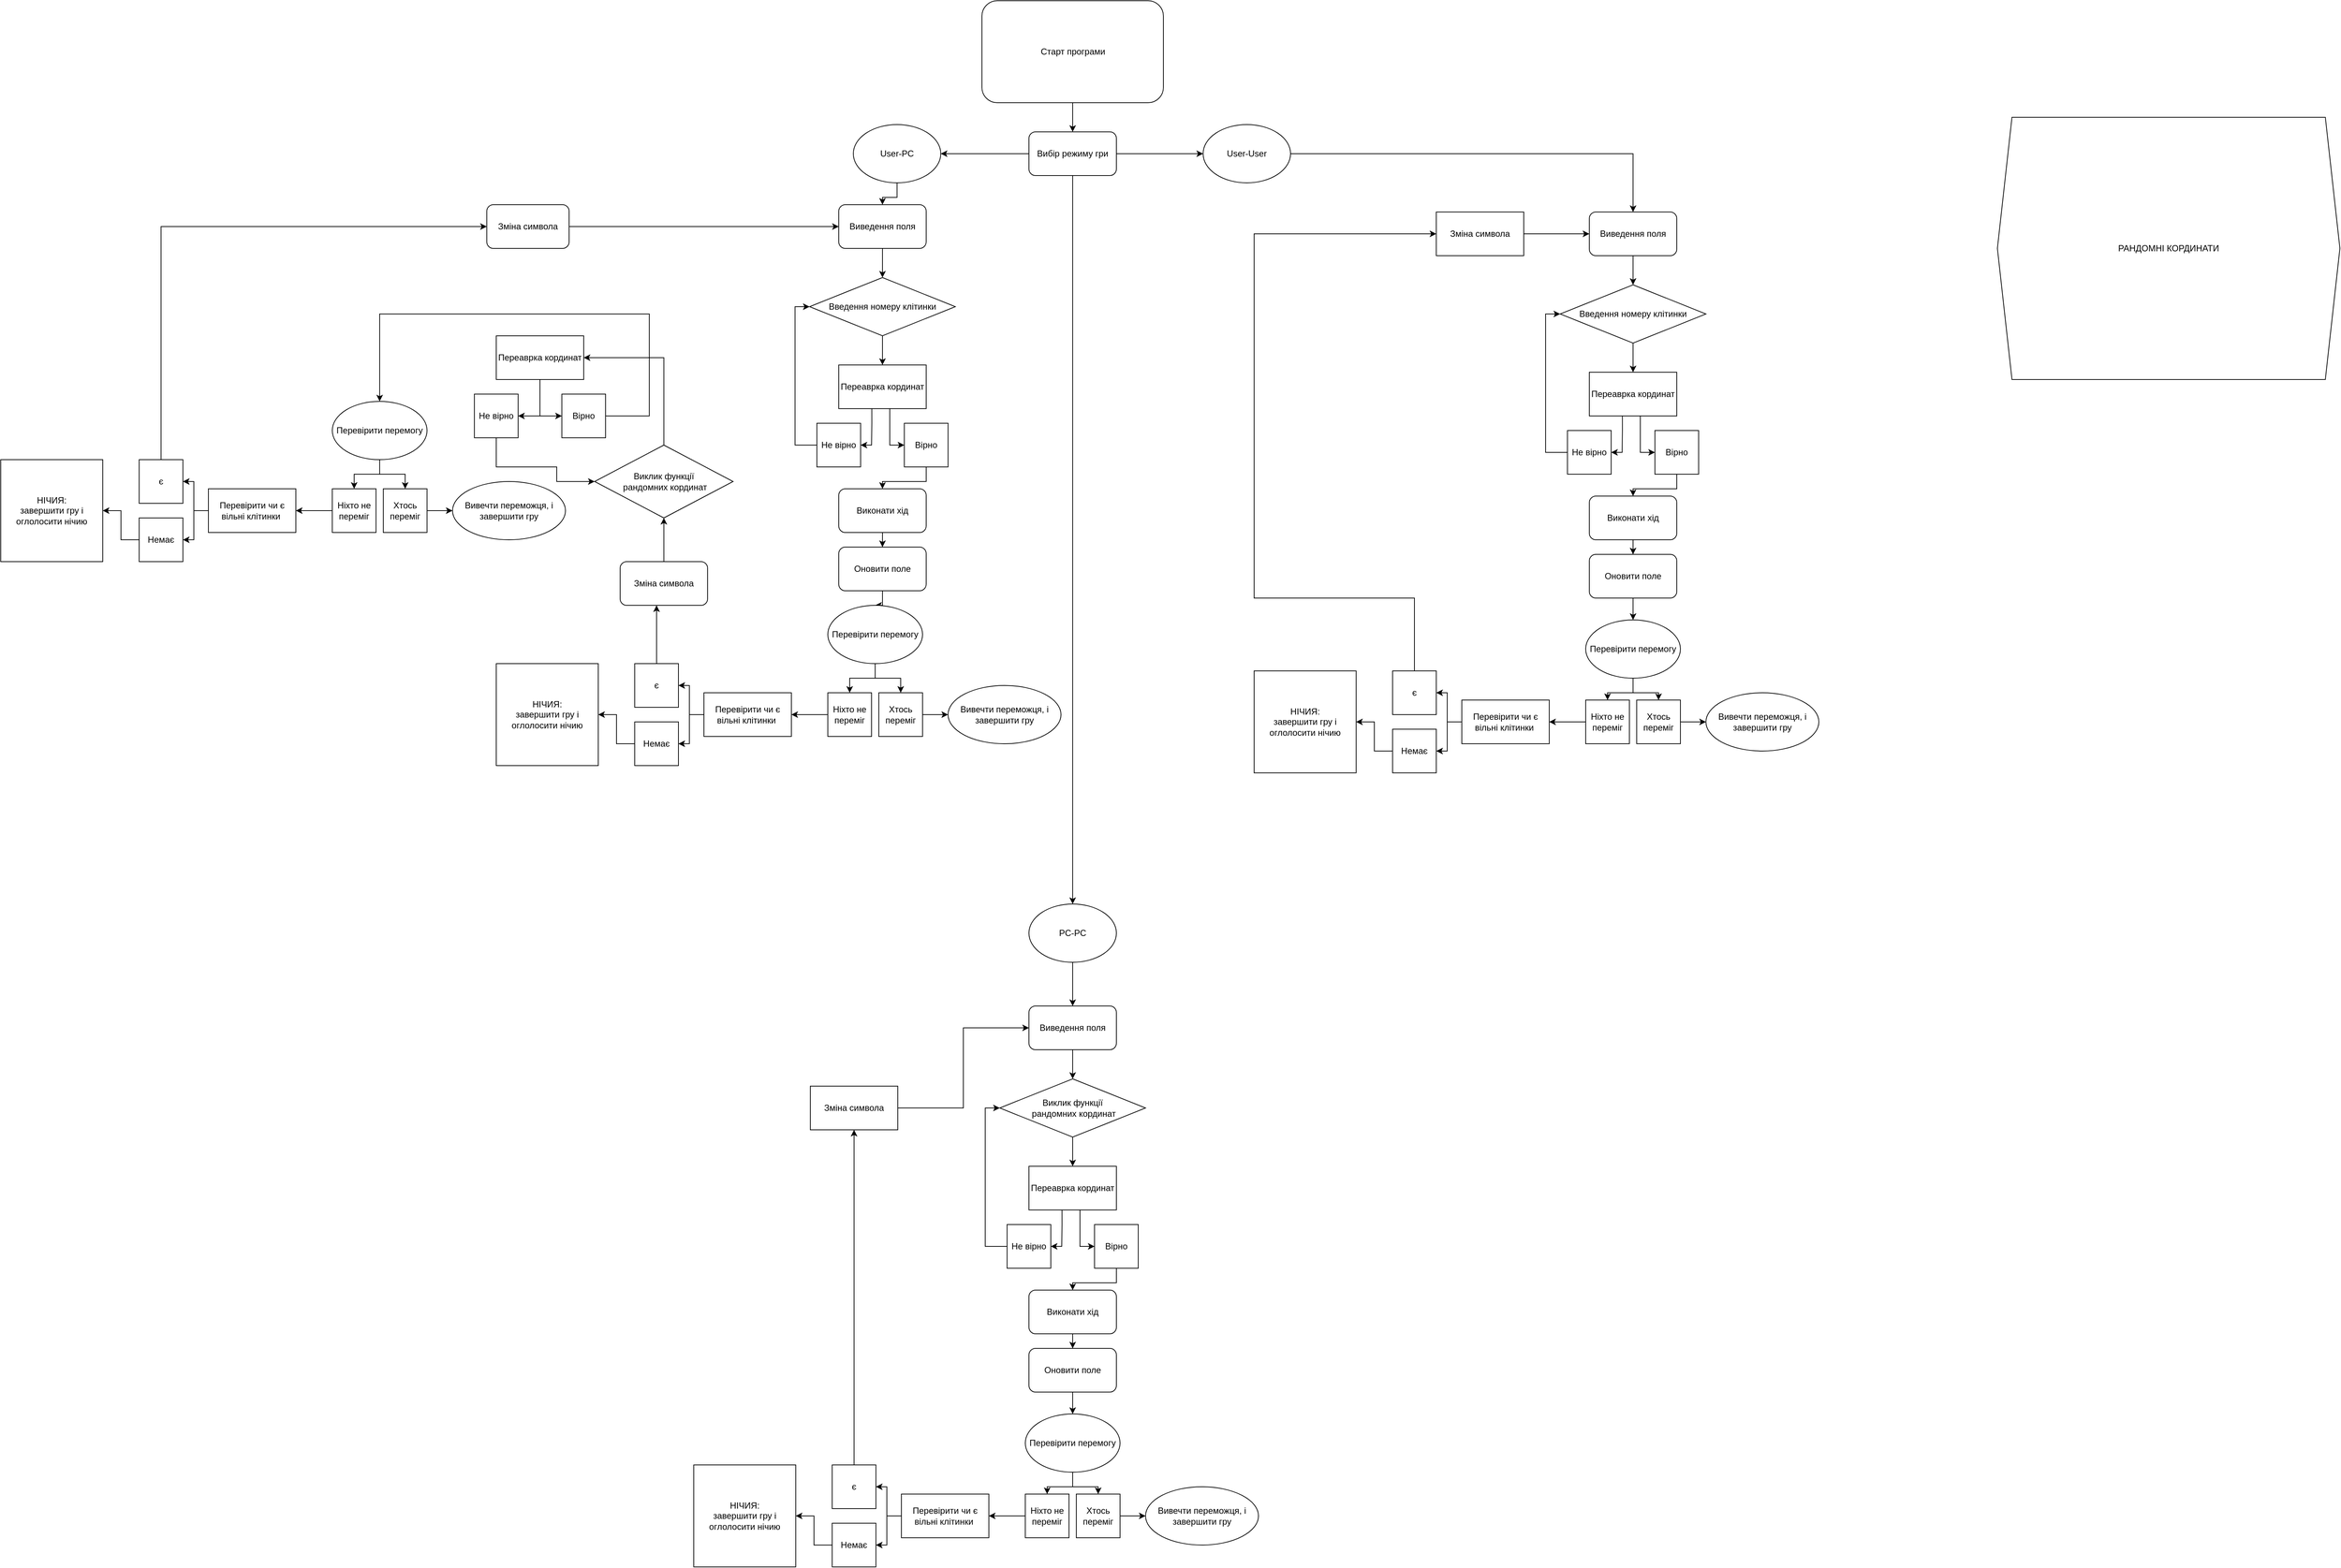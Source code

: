 <mxfile version="21.3.3" type="github">
  <diagram name="Сторінка-1" id="-OSfMtu3TaqCq998lPGS">
    <mxGraphModel dx="3382" dy="937" grid="1" gridSize="10" guides="1" tooltips="1" connect="1" arrows="1" fold="1" page="1" pageScale="1" pageWidth="827" pageHeight="1169" math="0" shadow="0">
      <root>
        <mxCell id="0" />
        <mxCell id="1" parent="0" />
        <mxCell id="vozU0qDYMAVB8xWwkWYf-6" value="" style="edgeStyle=orthogonalEdgeStyle;rounded=0;orthogonalLoop=1;jettySize=auto;html=1;" parent="1" source="vVHR6ByP8qNk3AICSqPJ-1" target="vozU0qDYMAVB8xWwkWYf-3" edge="1">
          <mxGeometry relative="1" as="geometry" />
        </mxCell>
        <mxCell id="vVHR6ByP8qNk3AICSqPJ-1" value="Старт програми" style="rounded=1;whiteSpace=wrap;html=1;" parent="1" vertex="1">
          <mxGeometry x="266.5" y="10" width="249" height="140" as="geometry" />
        </mxCell>
        <mxCell id="vozU0qDYMAVB8xWwkWYf-24" style="edgeStyle=orthogonalEdgeStyle;rounded=0;orthogonalLoop=1;jettySize=auto;html=1;entryX=0.5;entryY=0;entryDx=0;entryDy=0;" parent="1" source="vozU0qDYMAVB8xWwkWYf-2" edge="1">
          <mxGeometry relative="1" as="geometry">
            <mxPoint x="1160" y="400" as="targetPoint" />
          </mxGeometry>
        </mxCell>
        <mxCell id="vozU0qDYMAVB8xWwkWYf-2" value="Виведення поля" style="rounded=1;whiteSpace=wrap;html=1;" parent="1" vertex="1">
          <mxGeometry x="1100" y="300" width="120" height="60" as="geometry" />
        </mxCell>
        <mxCell id="vozU0qDYMAVB8xWwkWYf-15" value="" style="edgeStyle=orthogonalEdgeStyle;rounded=0;orthogonalLoop=1;jettySize=auto;html=1;" parent="1" source="vozU0qDYMAVB8xWwkWYf-3" target="vozU0qDYMAVB8xWwkWYf-12" edge="1">
          <mxGeometry relative="1" as="geometry" />
        </mxCell>
        <mxCell id="vozU0qDYMAVB8xWwkWYf-16" value="" style="edgeStyle=orthogonalEdgeStyle;rounded=0;orthogonalLoop=1;jettySize=auto;html=1;" parent="1" source="vozU0qDYMAVB8xWwkWYf-3" target="vozU0qDYMAVB8xWwkWYf-14" edge="1">
          <mxGeometry relative="1" as="geometry" />
        </mxCell>
        <mxCell id="oesaAjldhpogjvZy4jh--85" style="edgeStyle=orthogonalEdgeStyle;rounded=0;orthogonalLoop=1;jettySize=auto;html=1;" edge="1" parent="1" source="vozU0qDYMAVB8xWwkWYf-3" target="oesaAjldhpogjvZy4jh--83">
          <mxGeometry relative="1" as="geometry" />
        </mxCell>
        <mxCell id="vozU0qDYMAVB8xWwkWYf-3" value="Вибір режиму гри&lt;span id=&quot;docs-internal-guid-321d3be8-7fff-9329-2bb9-49351d8f6e9c&quot;&gt;&lt;/span&gt;&lt;br&gt;&lt;span id=&quot;docs-internal-guid-1c4b53f9-7fff-63d5-5b33-3f69275330f2&quot;&gt;&lt;/span&gt;" style="rounded=1;whiteSpace=wrap;html=1;" parent="1" vertex="1">
          <mxGeometry x="331" y="190" width="120" height="60" as="geometry" />
        </mxCell>
        <mxCell id="vozU0qDYMAVB8xWwkWYf-18" value="" style="edgeStyle=orthogonalEdgeStyle;rounded=0;orthogonalLoop=1;jettySize=auto;html=1;entryX=0.5;entryY=0;entryDx=0;entryDy=0;" parent="1" source="vozU0qDYMAVB8xWwkWYf-12" edge="1" target="Kpa18n4jL03PDkjrWEb2-8">
          <mxGeometry relative="1" as="geometry">
            <mxPoint x="150.029" y="290" as="targetPoint" />
            <Array as="points">
              <mxPoint x="150" y="280" />
              <mxPoint x="130" y="280" />
            </Array>
          </mxGeometry>
        </mxCell>
        <mxCell id="vozU0qDYMAVB8xWwkWYf-12" value="User-PC&lt;span id=&quot;docs-internal-guid-ddc45cb4-7fff-b80d-b5cc-657cc404f076&quot;&gt;&lt;/span&gt;&lt;span id=&quot;docs-internal-guid-ddc45cb4-7fff-b80d-b5cc-657cc404f076&quot;&gt;&lt;/span&gt;" style="ellipse;whiteSpace=wrap;html=1;" parent="1" vertex="1">
          <mxGeometry x="90" y="180" width="120" height="80" as="geometry" />
        </mxCell>
        <mxCell id="Kpa18n4jL03PDkjrWEb2-4" style="edgeStyle=orthogonalEdgeStyle;rounded=0;orthogonalLoop=1;jettySize=auto;html=1;exitX=1;exitY=0.5;exitDx=0;exitDy=0;entryX=0.5;entryY=0;entryDx=0;entryDy=0;" parent="1" source="vozU0qDYMAVB8xWwkWYf-14" target="vozU0qDYMAVB8xWwkWYf-2" edge="1">
          <mxGeometry relative="1" as="geometry" />
        </mxCell>
        <mxCell id="vozU0qDYMAVB8xWwkWYf-14" value="User-User&lt;span id=&quot;docs-internal-guid-ddc45cb4-7fff-b80d-b5cc-657cc404f076&quot;&gt;&lt;/span&gt;" style="ellipse;whiteSpace=wrap;html=1;" parent="1" vertex="1">
          <mxGeometry x="570" y="180" width="120" height="80" as="geometry" />
        </mxCell>
        <mxCell id="hkNHPK7egLGRaDCk1k40-42" value="Введення номеру клітинки" style="rhombus;whiteSpace=wrap;html=1;" parent="1" vertex="1">
          <mxGeometry x="1060" y="400" width="200" height="80" as="geometry" />
        </mxCell>
        <mxCell id="hkNHPK7egLGRaDCk1k40-43" value="" style="edgeStyle=orthogonalEdgeStyle;rounded=0;orthogonalLoop=1;jettySize=auto;html=1;" parent="1" source="hkNHPK7egLGRaDCk1k40-42" target="hkNHPK7egLGRaDCk1k40-46" edge="1">
          <mxGeometry relative="1" as="geometry">
            <mxPoint x="1160" y="570" as="targetPoint" />
            <mxPoint x="1160" y="480" as="sourcePoint" />
          </mxGeometry>
        </mxCell>
        <mxCell id="hkNHPK7egLGRaDCk1k40-44" style="edgeStyle=orthogonalEdgeStyle;rounded=0;orthogonalLoop=1;jettySize=auto;html=1;entryX=1;entryY=0.5;entryDx=0;entryDy=0;exitX=0.378;exitY=1.004;exitDx=0;exitDy=0;exitPerimeter=0;" parent="1" source="hkNHPK7egLGRaDCk1k40-46" target="hkNHPK7egLGRaDCk1k40-50" edge="1">
          <mxGeometry relative="1" as="geometry">
            <mxPoint x="1160" y="640" as="targetPoint" />
            <Array as="points">
              <mxPoint x="1145" y="600" />
              <mxPoint x="1145" y="630" />
            </Array>
          </mxGeometry>
        </mxCell>
        <mxCell id="hkNHPK7egLGRaDCk1k40-45" style="edgeStyle=orthogonalEdgeStyle;rounded=0;orthogonalLoop=1;jettySize=auto;html=1;entryX=0;entryY=0.5;entryDx=0;entryDy=0;" parent="1" source="hkNHPK7egLGRaDCk1k40-46" target="hkNHPK7egLGRaDCk1k40-48" edge="1">
          <mxGeometry relative="1" as="geometry">
            <mxPoint x="1160" y="630" as="targetPoint" />
            <Array as="points">
              <mxPoint x="1170" y="630" />
            </Array>
          </mxGeometry>
        </mxCell>
        <mxCell id="hkNHPK7egLGRaDCk1k40-46" value="Переаврка кординат" style="rounded=0;whiteSpace=wrap;html=1;" parent="1" vertex="1">
          <mxGeometry x="1100" y="520" width="120" height="60" as="geometry" />
        </mxCell>
        <mxCell id="hkNHPK7egLGRaDCk1k40-47" style="edgeStyle=orthogonalEdgeStyle;rounded=0;orthogonalLoop=1;jettySize=auto;html=1;entryX=0.5;entryY=0;entryDx=0;entryDy=0;" parent="1" source="hkNHPK7egLGRaDCk1k40-48" target="hkNHPK7egLGRaDCk1k40-52" edge="1">
          <mxGeometry relative="1" as="geometry">
            <Array as="points">
              <mxPoint x="1220" y="680" />
              <mxPoint x="1160" y="680" />
            </Array>
          </mxGeometry>
        </mxCell>
        <mxCell id="hkNHPK7egLGRaDCk1k40-48" value="Вірно" style="rounded=0;whiteSpace=wrap;html=1;" parent="1" vertex="1">
          <mxGeometry x="1190" y="600" width="60" height="60" as="geometry" />
        </mxCell>
        <mxCell id="hkNHPK7egLGRaDCk1k40-49" style="edgeStyle=orthogonalEdgeStyle;rounded=0;orthogonalLoop=1;jettySize=auto;html=1;entryX=0;entryY=0.5;entryDx=0;entryDy=0;" parent="1" source="hkNHPK7egLGRaDCk1k40-50" target="hkNHPK7egLGRaDCk1k40-42" edge="1">
          <mxGeometry relative="1" as="geometry">
            <mxPoint x="1030" y="440" as="targetPoint" />
            <Array as="points">
              <mxPoint x="1040" y="630" />
              <mxPoint x="1040" y="440" />
            </Array>
          </mxGeometry>
        </mxCell>
        <mxCell id="hkNHPK7egLGRaDCk1k40-50" value="Не вірно" style="rounded=0;whiteSpace=wrap;html=1;" parent="1" vertex="1">
          <mxGeometry x="1070" y="600" width="60" height="60" as="geometry" />
        </mxCell>
        <mxCell id="hkNHPK7egLGRaDCk1k40-51" style="edgeStyle=orthogonalEdgeStyle;rounded=0;orthogonalLoop=1;jettySize=auto;html=1;entryX=0.5;entryY=0;entryDx=0;entryDy=0;" parent="1" source="hkNHPK7egLGRaDCk1k40-52" target="hkNHPK7egLGRaDCk1k40-54" edge="1">
          <mxGeometry relative="1" as="geometry" />
        </mxCell>
        <mxCell id="hkNHPK7egLGRaDCk1k40-52" value="Виконати хід" style="rounded=1;whiteSpace=wrap;html=1;" parent="1" vertex="1">
          <mxGeometry x="1100" y="690" width="120" height="60" as="geometry" />
        </mxCell>
        <mxCell id="hkNHPK7egLGRaDCk1k40-53" value="" style="edgeStyle=orthogonalEdgeStyle;rounded=0;orthogonalLoop=1;jettySize=auto;html=1;" parent="1" source="hkNHPK7egLGRaDCk1k40-54" target="hkNHPK7egLGRaDCk1k40-57" edge="1">
          <mxGeometry relative="1" as="geometry" />
        </mxCell>
        <mxCell id="hkNHPK7egLGRaDCk1k40-54" value="Оновити поле" style="rounded=1;whiteSpace=wrap;html=1;" parent="1" vertex="1">
          <mxGeometry x="1100" y="770" width="120" height="60" as="geometry" />
        </mxCell>
        <mxCell id="hkNHPK7egLGRaDCk1k40-55" value="" style="edgeStyle=orthogonalEdgeStyle;rounded=0;orthogonalLoop=1;jettySize=auto;html=1;" parent="1" source="hkNHPK7egLGRaDCk1k40-57" target="hkNHPK7egLGRaDCk1k40-59" edge="1">
          <mxGeometry relative="1" as="geometry" />
        </mxCell>
        <mxCell id="hkNHPK7egLGRaDCk1k40-56" style="edgeStyle=orthogonalEdgeStyle;rounded=0;orthogonalLoop=1;jettySize=auto;html=1;entryX=0.5;entryY=0;entryDx=0;entryDy=0;" parent="1" source="hkNHPK7egLGRaDCk1k40-57" target="hkNHPK7egLGRaDCk1k40-58" edge="1">
          <mxGeometry relative="1" as="geometry" />
        </mxCell>
        <mxCell id="hkNHPK7egLGRaDCk1k40-57" value="Перевірити перемогу" style="ellipse;whiteSpace=wrap;html=1;rounded=1;" parent="1" vertex="1">
          <mxGeometry x="1095" y="860" width="130" height="80" as="geometry" />
        </mxCell>
        <mxCell id="hkNHPK7egLGRaDCk1k40-61" value="" style="edgeStyle=orthogonalEdgeStyle;rounded=0;orthogonalLoop=1;jettySize=auto;html=1;" parent="1" source="hkNHPK7egLGRaDCk1k40-58" target="hkNHPK7egLGRaDCk1k40-60" edge="1">
          <mxGeometry relative="1" as="geometry" />
        </mxCell>
        <mxCell id="hkNHPK7egLGRaDCk1k40-58" value="Хтось переміг" style="rounded=0;whiteSpace=wrap;html=1;" parent="1" vertex="1">
          <mxGeometry x="1165" y="970" width="60" height="60" as="geometry" />
        </mxCell>
        <mxCell id="hkNHPK7egLGRaDCk1k40-63" value="" style="edgeStyle=orthogonalEdgeStyle;rounded=0;orthogonalLoop=1;jettySize=auto;html=1;" parent="1" source="hkNHPK7egLGRaDCk1k40-59" target="hkNHPK7egLGRaDCk1k40-62" edge="1">
          <mxGeometry relative="1" as="geometry" />
        </mxCell>
        <mxCell id="hkNHPK7egLGRaDCk1k40-59" value="Ніхто не переміг" style="rounded=0;whiteSpace=wrap;html=1;" parent="1" vertex="1">
          <mxGeometry x="1095" y="970" width="60" height="60" as="geometry" />
        </mxCell>
        <mxCell id="hkNHPK7egLGRaDCk1k40-60" value="Вивечти переможця, і завершити гру" style="ellipse;whiteSpace=wrap;html=1;rounded=0;" parent="1" vertex="1">
          <mxGeometry x="1260" y="960" width="155" height="80" as="geometry" />
        </mxCell>
        <mxCell id="hkNHPK7egLGRaDCk1k40-68" value="" style="edgeStyle=orthogonalEdgeStyle;rounded=0;orthogonalLoop=1;jettySize=auto;html=1;" parent="1" source="hkNHPK7egLGRaDCk1k40-62" target="hkNHPK7egLGRaDCk1k40-67" edge="1">
          <mxGeometry relative="1" as="geometry" />
        </mxCell>
        <mxCell id="hkNHPK7egLGRaDCk1k40-69" style="edgeStyle=orthogonalEdgeStyle;rounded=0;orthogonalLoop=1;jettySize=auto;html=1;entryX=1;entryY=0.5;entryDx=0;entryDy=0;" parent="1" source="hkNHPK7egLGRaDCk1k40-62" target="hkNHPK7egLGRaDCk1k40-66" edge="1">
          <mxGeometry relative="1" as="geometry" />
        </mxCell>
        <mxCell id="hkNHPK7egLGRaDCk1k40-62" value="Перевірити чи є вільні клітинки&amp;nbsp;" style="whiteSpace=wrap;html=1;rounded=0;" parent="1" vertex="1">
          <mxGeometry x="925" y="970" width="120" height="60" as="geometry" />
        </mxCell>
        <mxCell id="Kpa18n4jL03PDkjrWEb2-2" style="edgeStyle=orthogonalEdgeStyle;rounded=0;orthogonalLoop=1;jettySize=auto;html=1;exitX=0.5;exitY=0;exitDx=0;exitDy=0;" parent="1" source="hkNHPK7egLGRaDCk1k40-66" edge="1">
          <mxGeometry relative="1" as="geometry">
            <mxPoint x="890" y="330" as="targetPoint" />
            <Array as="points">
              <mxPoint x="860" y="830" />
              <mxPoint x="640" y="830" />
            </Array>
          </mxGeometry>
        </mxCell>
        <mxCell id="hkNHPK7egLGRaDCk1k40-66" value="є" style="rounded=0;whiteSpace=wrap;html=1;" parent="1" vertex="1">
          <mxGeometry x="830" y="930" width="60" height="60" as="geometry" />
        </mxCell>
        <mxCell id="hkNHPK7egLGRaDCk1k40-77" style="edgeStyle=orthogonalEdgeStyle;rounded=0;orthogonalLoop=1;jettySize=auto;html=1;" parent="1" source="hkNHPK7egLGRaDCk1k40-67" target="hkNHPK7egLGRaDCk1k40-76" edge="1">
          <mxGeometry relative="1" as="geometry" />
        </mxCell>
        <mxCell id="hkNHPK7egLGRaDCk1k40-67" value="Немає" style="rounded=0;whiteSpace=wrap;html=1;" parent="1" vertex="1">
          <mxGeometry x="830" y="1010" width="60" height="60" as="geometry" />
        </mxCell>
        <mxCell id="hkNHPK7egLGRaDCk1k40-76" value="НІЧИЯ:&lt;br&gt;завершити гру і оглолосити нічию" style="whiteSpace=wrap;html=1;aspect=fixed;" parent="1" vertex="1">
          <mxGeometry x="640" y="930" width="140" height="140" as="geometry" />
        </mxCell>
        <mxCell id="Kpa18n4jL03PDkjrWEb2-6" style="edgeStyle=orthogonalEdgeStyle;rounded=0;orthogonalLoop=1;jettySize=auto;html=1;exitX=1;exitY=0.5;exitDx=0;exitDy=0;entryX=0;entryY=0.5;entryDx=0;entryDy=0;" parent="1" source="Kpa18n4jL03PDkjrWEb2-5" target="vozU0qDYMAVB8xWwkWYf-2" edge="1">
          <mxGeometry relative="1" as="geometry" />
        </mxCell>
        <mxCell id="Kpa18n4jL03PDkjrWEb2-5" value="Зміна символа" style="rounded=0;whiteSpace=wrap;html=1;" parent="1" vertex="1">
          <mxGeometry x="890" y="300" width="120" height="60" as="geometry" />
        </mxCell>
        <mxCell id="Kpa18n4jL03PDkjrWEb2-7" style="edgeStyle=orthogonalEdgeStyle;rounded=0;orthogonalLoop=1;jettySize=auto;html=1;entryX=0.5;entryY=0;entryDx=0;entryDy=0;" parent="1" source="Kpa18n4jL03PDkjrWEb2-8" edge="1">
          <mxGeometry relative="1" as="geometry">
            <mxPoint x="130" y="390" as="targetPoint" />
          </mxGeometry>
        </mxCell>
        <mxCell id="Kpa18n4jL03PDkjrWEb2-8" value="Виведення поля" style="rounded=1;whiteSpace=wrap;html=1;" parent="1" vertex="1">
          <mxGeometry x="70" y="290" width="120" height="60" as="geometry" />
        </mxCell>
        <mxCell id="Kpa18n4jL03PDkjrWEb2-9" value="Введення номеру клітинки" style="rhombus;whiteSpace=wrap;html=1;" parent="1" vertex="1">
          <mxGeometry x="30" y="390" width="200" height="80" as="geometry" />
        </mxCell>
        <mxCell id="Kpa18n4jL03PDkjrWEb2-10" value="" style="edgeStyle=orthogonalEdgeStyle;rounded=0;orthogonalLoop=1;jettySize=auto;html=1;" parent="1" source="Kpa18n4jL03PDkjrWEb2-9" target="Kpa18n4jL03PDkjrWEb2-13" edge="1">
          <mxGeometry relative="1" as="geometry">
            <mxPoint x="130" y="560" as="targetPoint" />
            <mxPoint x="130" y="470" as="sourcePoint" />
          </mxGeometry>
        </mxCell>
        <mxCell id="Kpa18n4jL03PDkjrWEb2-11" style="edgeStyle=orthogonalEdgeStyle;rounded=0;orthogonalLoop=1;jettySize=auto;html=1;entryX=1;entryY=0.5;entryDx=0;entryDy=0;exitX=0.378;exitY=1.004;exitDx=0;exitDy=0;exitPerimeter=0;" parent="1" source="Kpa18n4jL03PDkjrWEb2-13" target="Kpa18n4jL03PDkjrWEb2-17" edge="1">
          <mxGeometry relative="1" as="geometry">
            <mxPoint x="130" y="630" as="targetPoint" />
            <Array as="points">
              <mxPoint x="115" y="590" />
              <mxPoint x="115" y="620" />
            </Array>
          </mxGeometry>
        </mxCell>
        <mxCell id="Kpa18n4jL03PDkjrWEb2-12" style="edgeStyle=orthogonalEdgeStyle;rounded=0;orthogonalLoop=1;jettySize=auto;html=1;entryX=0;entryY=0.5;entryDx=0;entryDy=0;" parent="1" source="Kpa18n4jL03PDkjrWEb2-13" target="Kpa18n4jL03PDkjrWEb2-15" edge="1">
          <mxGeometry relative="1" as="geometry">
            <mxPoint x="130" y="620" as="targetPoint" />
            <Array as="points">
              <mxPoint x="140" y="620" />
            </Array>
          </mxGeometry>
        </mxCell>
        <mxCell id="Kpa18n4jL03PDkjrWEb2-13" value="Переаврка кординат" style="rounded=0;whiteSpace=wrap;html=1;" parent="1" vertex="1">
          <mxGeometry x="70" y="510" width="120" height="60" as="geometry" />
        </mxCell>
        <mxCell id="Kpa18n4jL03PDkjrWEb2-14" style="edgeStyle=orthogonalEdgeStyle;rounded=0;orthogonalLoop=1;jettySize=auto;html=1;entryX=0.5;entryY=0;entryDx=0;entryDy=0;" parent="1" source="Kpa18n4jL03PDkjrWEb2-15" target="Kpa18n4jL03PDkjrWEb2-19" edge="1">
          <mxGeometry relative="1" as="geometry">
            <Array as="points">
              <mxPoint x="190" y="670" />
              <mxPoint x="130" y="670" />
            </Array>
          </mxGeometry>
        </mxCell>
        <mxCell id="Kpa18n4jL03PDkjrWEb2-15" value="Вірно" style="rounded=0;whiteSpace=wrap;html=1;" parent="1" vertex="1">
          <mxGeometry x="160" y="590" width="60" height="60" as="geometry" />
        </mxCell>
        <mxCell id="Kpa18n4jL03PDkjrWEb2-16" style="edgeStyle=orthogonalEdgeStyle;rounded=0;orthogonalLoop=1;jettySize=auto;html=1;entryX=0;entryY=0.5;entryDx=0;entryDy=0;" parent="1" source="Kpa18n4jL03PDkjrWEb2-17" target="Kpa18n4jL03PDkjrWEb2-9" edge="1">
          <mxGeometry relative="1" as="geometry">
            <mxPoint y="430" as="targetPoint" />
            <Array as="points">
              <mxPoint x="10" y="620" />
              <mxPoint x="10" y="430" />
            </Array>
          </mxGeometry>
        </mxCell>
        <mxCell id="Kpa18n4jL03PDkjrWEb2-17" value="Не вірно" style="rounded=0;whiteSpace=wrap;html=1;" parent="1" vertex="1">
          <mxGeometry x="40" y="590" width="60" height="60" as="geometry" />
        </mxCell>
        <mxCell id="Kpa18n4jL03PDkjrWEb2-18" style="edgeStyle=orthogonalEdgeStyle;rounded=0;orthogonalLoop=1;jettySize=auto;html=1;entryX=0.5;entryY=0;entryDx=0;entryDy=0;" parent="1" source="Kpa18n4jL03PDkjrWEb2-19" target="Kpa18n4jL03PDkjrWEb2-21" edge="1">
          <mxGeometry relative="1" as="geometry" />
        </mxCell>
        <mxCell id="Kpa18n4jL03PDkjrWEb2-19" value="Виконати хід" style="rounded=1;whiteSpace=wrap;html=1;" parent="1" vertex="1">
          <mxGeometry x="70" y="680" width="120" height="60" as="geometry" />
        </mxCell>
        <mxCell id="Kpa18n4jL03PDkjrWEb2-20" value="" style="edgeStyle=orthogonalEdgeStyle;rounded=0;orthogonalLoop=1;jettySize=auto;html=1;" parent="1" source="Kpa18n4jL03PDkjrWEb2-21" target="Kpa18n4jL03PDkjrWEb2-24" edge="1">
          <mxGeometry relative="1" as="geometry" />
        </mxCell>
        <mxCell id="Kpa18n4jL03PDkjrWEb2-21" value="Оновити поле" style="rounded=1;whiteSpace=wrap;html=1;" parent="1" vertex="1">
          <mxGeometry x="70" y="760" width="120" height="60" as="geometry" />
        </mxCell>
        <mxCell id="Kpa18n4jL03PDkjrWEb2-22" value="" style="edgeStyle=orthogonalEdgeStyle;rounded=0;orthogonalLoop=1;jettySize=auto;html=1;" parent="1" source="Kpa18n4jL03PDkjrWEb2-24" target="Kpa18n4jL03PDkjrWEb2-28" edge="1">
          <mxGeometry relative="1" as="geometry" />
        </mxCell>
        <mxCell id="Kpa18n4jL03PDkjrWEb2-23" style="edgeStyle=orthogonalEdgeStyle;rounded=0;orthogonalLoop=1;jettySize=auto;html=1;entryX=0.5;entryY=0;entryDx=0;entryDy=0;" parent="1" source="Kpa18n4jL03PDkjrWEb2-24" target="Kpa18n4jL03PDkjrWEb2-26" edge="1">
          <mxGeometry relative="1" as="geometry" />
        </mxCell>
        <mxCell id="Kpa18n4jL03PDkjrWEb2-24" value="Перевірити перемогу" style="ellipse;whiteSpace=wrap;html=1;rounded=1;" parent="1" vertex="1">
          <mxGeometry x="55" y="840" width="130" height="80" as="geometry" />
        </mxCell>
        <mxCell id="Kpa18n4jL03PDkjrWEb2-25" value="" style="edgeStyle=orthogonalEdgeStyle;rounded=0;orthogonalLoop=1;jettySize=auto;html=1;" parent="1" source="Kpa18n4jL03PDkjrWEb2-26" target="Kpa18n4jL03PDkjrWEb2-29" edge="1">
          <mxGeometry relative="1" as="geometry" />
        </mxCell>
        <mxCell id="Kpa18n4jL03PDkjrWEb2-26" value="Хтось переміг" style="rounded=0;whiteSpace=wrap;html=1;" parent="1" vertex="1">
          <mxGeometry x="125" y="960" width="60" height="60" as="geometry" />
        </mxCell>
        <mxCell id="Kpa18n4jL03PDkjrWEb2-27" value="" style="edgeStyle=orthogonalEdgeStyle;rounded=0;orthogonalLoop=1;jettySize=auto;html=1;" parent="1" source="Kpa18n4jL03PDkjrWEb2-28" target="Kpa18n4jL03PDkjrWEb2-32" edge="1">
          <mxGeometry relative="1" as="geometry" />
        </mxCell>
        <mxCell id="Kpa18n4jL03PDkjrWEb2-28" value="Ніхто не переміг" style="rounded=0;whiteSpace=wrap;html=1;" parent="1" vertex="1">
          <mxGeometry x="55" y="960" width="60" height="60" as="geometry" />
        </mxCell>
        <mxCell id="Kpa18n4jL03PDkjrWEb2-29" value="Вивечти переможця, і завершити гру" style="ellipse;whiteSpace=wrap;html=1;rounded=0;" parent="1" vertex="1">
          <mxGeometry x="220" y="950" width="155" height="80" as="geometry" />
        </mxCell>
        <mxCell id="Kpa18n4jL03PDkjrWEb2-30" value="" style="edgeStyle=orthogonalEdgeStyle;rounded=0;orthogonalLoop=1;jettySize=auto;html=1;" parent="1" source="Kpa18n4jL03PDkjrWEb2-32" target="Kpa18n4jL03PDkjrWEb2-36" edge="1">
          <mxGeometry relative="1" as="geometry" />
        </mxCell>
        <mxCell id="Kpa18n4jL03PDkjrWEb2-31" style="edgeStyle=orthogonalEdgeStyle;rounded=0;orthogonalLoop=1;jettySize=auto;html=1;entryX=1;entryY=0.5;entryDx=0;entryDy=0;" parent="1" source="Kpa18n4jL03PDkjrWEb2-32" target="Kpa18n4jL03PDkjrWEb2-34" edge="1">
          <mxGeometry relative="1" as="geometry" />
        </mxCell>
        <mxCell id="Kpa18n4jL03PDkjrWEb2-32" value="Перевірити чи є вільні клітинки&amp;nbsp;" style="whiteSpace=wrap;html=1;rounded=0;" parent="1" vertex="1">
          <mxGeometry x="-115" y="960" width="120" height="60" as="geometry" />
        </mxCell>
        <mxCell id="oesaAjldhpogjvZy4jh--32" style="edgeStyle=orthogonalEdgeStyle;rounded=0;orthogonalLoop=1;jettySize=auto;html=1;entryX=0.5;entryY=1;entryDx=0;entryDy=0;" edge="1" parent="1" source="Kpa18n4jL03PDkjrWEb2-34">
          <mxGeometry relative="1" as="geometry">
            <mxPoint x="-180" y="840" as="targetPoint" />
          </mxGeometry>
        </mxCell>
        <mxCell id="Kpa18n4jL03PDkjrWEb2-34" value="є" style="rounded=0;whiteSpace=wrap;html=1;" parent="1" vertex="1">
          <mxGeometry x="-210" y="920" width="60" height="60" as="geometry" />
        </mxCell>
        <mxCell id="Kpa18n4jL03PDkjrWEb2-35" style="edgeStyle=orthogonalEdgeStyle;rounded=0;orthogonalLoop=1;jettySize=auto;html=1;" parent="1" source="Kpa18n4jL03PDkjrWEb2-36" target="Kpa18n4jL03PDkjrWEb2-37" edge="1">
          <mxGeometry relative="1" as="geometry" />
        </mxCell>
        <mxCell id="Kpa18n4jL03PDkjrWEb2-36" value="Немає" style="rounded=0;whiteSpace=wrap;html=1;" parent="1" vertex="1">
          <mxGeometry x="-210" y="1000" width="60" height="60" as="geometry" />
        </mxCell>
        <mxCell id="Kpa18n4jL03PDkjrWEb2-37" value="НІЧИЯ:&lt;br&gt;завершити гру і оглолосити нічию" style="whiteSpace=wrap;html=1;aspect=fixed;" parent="1" vertex="1">
          <mxGeometry x="-400" y="920" width="140" height="140" as="geometry" />
        </mxCell>
        <mxCell id="oesaAjldhpogjvZy4jh--28" value="РАНДОМНІ КОРДИНАТИ" style="shape=hexagon;perimeter=hexagonPerimeter2;whiteSpace=wrap;html=1;fixedSize=1;" vertex="1" parent="1">
          <mxGeometry x="1660" y="170" width="470" height="360" as="geometry" />
        </mxCell>
        <mxCell id="oesaAjldhpogjvZy4jh--35" style="edgeStyle=orthogonalEdgeStyle;rounded=0;orthogonalLoop=1;jettySize=auto;html=1;entryX=0.5;entryY=1;entryDx=0;entryDy=0;" edge="1" parent="1" source="oesaAjldhpogjvZy4jh--30" target="oesaAjldhpogjvZy4jh--34">
          <mxGeometry relative="1" as="geometry" />
        </mxCell>
        <mxCell id="oesaAjldhpogjvZy4jh--30" value="Зміна символа" style="rounded=1;whiteSpace=wrap;html=1;" vertex="1" parent="1">
          <mxGeometry x="-230" y="780" width="120" height="60" as="geometry" />
        </mxCell>
        <mxCell id="oesaAjldhpogjvZy4jh--77" style="edgeStyle=orthogonalEdgeStyle;rounded=0;orthogonalLoop=1;jettySize=auto;html=1;entryX=1;entryY=0.5;entryDx=0;entryDy=0;" edge="1" parent="1" source="oesaAjldhpogjvZy4jh--34" target="oesaAjldhpogjvZy4jh--74">
          <mxGeometry relative="1" as="geometry">
            <Array as="points">
              <mxPoint x="-170" y="500" />
            </Array>
          </mxGeometry>
        </mxCell>
        <mxCell id="oesaAjldhpogjvZy4jh--34" value="Виклик функції&lt;br&gt;&amp;nbsp;рандомних кординат" style="rhombus;whiteSpace=wrap;html=1;" vertex="1" parent="1">
          <mxGeometry x="-265" y="620" width="190" height="100" as="geometry" />
        </mxCell>
        <mxCell id="oesaAjldhpogjvZy4jh--50" value="" style="edgeStyle=orthogonalEdgeStyle;rounded=0;orthogonalLoop=1;jettySize=auto;html=1;" edge="1" parent="1" source="oesaAjldhpogjvZy4jh--52" target="oesaAjldhpogjvZy4jh--56">
          <mxGeometry relative="1" as="geometry" />
        </mxCell>
        <mxCell id="oesaAjldhpogjvZy4jh--51" style="edgeStyle=orthogonalEdgeStyle;rounded=0;orthogonalLoop=1;jettySize=auto;html=1;entryX=0.5;entryY=0;entryDx=0;entryDy=0;" edge="1" parent="1" source="oesaAjldhpogjvZy4jh--52" target="oesaAjldhpogjvZy4jh--54">
          <mxGeometry relative="1" as="geometry" />
        </mxCell>
        <mxCell id="oesaAjldhpogjvZy4jh--52" value="Перевірити перемогу" style="ellipse;whiteSpace=wrap;html=1;rounded=1;" vertex="1" parent="1">
          <mxGeometry x="-625" y="560" width="130" height="80" as="geometry" />
        </mxCell>
        <mxCell id="oesaAjldhpogjvZy4jh--53" value="" style="edgeStyle=orthogonalEdgeStyle;rounded=0;orthogonalLoop=1;jettySize=auto;html=1;" edge="1" parent="1" source="oesaAjldhpogjvZy4jh--54" target="oesaAjldhpogjvZy4jh--57">
          <mxGeometry relative="1" as="geometry" />
        </mxCell>
        <mxCell id="oesaAjldhpogjvZy4jh--54" value="Хтось переміг" style="rounded=0;whiteSpace=wrap;html=1;" vertex="1" parent="1">
          <mxGeometry x="-555" y="680" width="60" height="60" as="geometry" />
        </mxCell>
        <mxCell id="oesaAjldhpogjvZy4jh--55" value="" style="edgeStyle=orthogonalEdgeStyle;rounded=0;orthogonalLoop=1;jettySize=auto;html=1;" edge="1" parent="1" source="oesaAjldhpogjvZy4jh--56" target="oesaAjldhpogjvZy4jh--60">
          <mxGeometry relative="1" as="geometry" />
        </mxCell>
        <mxCell id="oesaAjldhpogjvZy4jh--56" value="Ніхто не переміг" style="rounded=0;whiteSpace=wrap;html=1;" vertex="1" parent="1">
          <mxGeometry x="-625" y="680" width="60" height="60" as="geometry" />
        </mxCell>
        <mxCell id="oesaAjldhpogjvZy4jh--57" value="Вивечти переможця, і завершити гру" style="ellipse;whiteSpace=wrap;html=1;rounded=0;" vertex="1" parent="1">
          <mxGeometry x="-460" y="670" width="155" height="80" as="geometry" />
        </mxCell>
        <mxCell id="oesaAjldhpogjvZy4jh--58" value="" style="edgeStyle=orthogonalEdgeStyle;rounded=0;orthogonalLoop=1;jettySize=auto;html=1;" edge="1" parent="1" source="oesaAjldhpogjvZy4jh--60" target="oesaAjldhpogjvZy4jh--63">
          <mxGeometry relative="1" as="geometry" />
        </mxCell>
        <mxCell id="oesaAjldhpogjvZy4jh--59" style="edgeStyle=orthogonalEdgeStyle;rounded=0;orthogonalLoop=1;jettySize=auto;html=1;entryX=1;entryY=0.5;entryDx=0;entryDy=0;" edge="1" parent="1" source="oesaAjldhpogjvZy4jh--60" target="oesaAjldhpogjvZy4jh--61">
          <mxGeometry relative="1" as="geometry" />
        </mxCell>
        <mxCell id="oesaAjldhpogjvZy4jh--60" value="Перевірити чи є вільні клітинки&amp;nbsp;" style="whiteSpace=wrap;html=1;rounded=0;" vertex="1" parent="1">
          <mxGeometry x="-795" y="680" width="120" height="60" as="geometry" />
        </mxCell>
        <mxCell id="oesaAjldhpogjvZy4jh--71" style="edgeStyle=orthogonalEdgeStyle;rounded=0;orthogonalLoop=1;jettySize=auto;html=1;entryX=0;entryY=0.5;entryDx=0;entryDy=0;" edge="1" parent="1" source="oesaAjldhpogjvZy4jh--61" target="oesaAjldhpogjvZy4jh--68">
          <mxGeometry relative="1" as="geometry">
            <Array as="points">
              <mxPoint x="-860" y="320" />
            </Array>
          </mxGeometry>
        </mxCell>
        <mxCell id="oesaAjldhpogjvZy4jh--61" value="є" style="rounded=0;whiteSpace=wrap;html=1;" vertex="1" parent="1">
          <mxGeometry x="-890" y="640" width="60" height="60" as="geometry" />
        </mxCell>
        <mxCell id="oesaAjldhpogjvZy4jh--62" style="edgeStyle=orthogonalEdgeStyle;rounded=0;orthogonalLoop=1;jettySize=auto;html=1;" edge="1" parent="1" source="oesaAjldhpogjvZy4jh--63" target="oesaAjldhpogjvZy4jh--64">
          <mxGeometry relative="1" as="geometry" />
        </mxCell>
        <mxCell id="oesaAjldhpogjvZy4jh--63" value="Немає" style="rounded=0;whiteSpace=wrap;html=1;" vertex="1" parent="1">
          <mxGeometry x="-890" y="720" width="60" height="60" as="geometry" />
        </mxCell>
        <mxCell id="oesaAjldhpogjvZy4jh--64" value="НІЧИЯ:&lt;br&gt;завершити гру і оглолосити нічию" style="whiteSpace=wrap;html=1;aspect=fixed;" vertex="1" parent="1">
          <mxGeometry x="-1080" y="640" width="140" height="140" as="geometry" />
        </mxCell>
        <mxCell id="oesaAjldhpogjvZy4jh--80" style="edgeStyle=orthogonalEdgeStyle;rounded=0;orthogonalLoop=1;jettySize=auto;html=1;entryX=0;entryY=0.5;entryDx=0;entryDy=0;" edge="1" parent="1" source="oesaAjldhpogjvZy4jh--68" target="Kpa18n4jL03PDkjrWEb2-8">
          <mxGeometry relative="1" as="geometry" />
        </mxCell>
        <mxCell id="oesaAjldhpogjvZy4jh--68" value="Зміна символа" style="rounded=1;whiteSpace=wrap;html=1;" vertex="1" parent="1">
          <mxGeometry x="-413" y="290" width="113" height="60" as="geometry" />
        </mxCell>
        <mxCell id="oesaAjldhpogjvZy4jh--72" style="edgeStyle=orthogonalEdgeStyle;rounded=0;orthogonalLoop=1;jettySize=auto;html=1;entryX=1;entryY=0.5;entryDx=0;entryDy=0;" edge="1" parent="1" source="oesaAjldhpogjvZy4jh--74" target="oesaAjldhpogjvZy4jh--76">
          <mxGeometry relative="1" as="geometry">
            <mxPoint x="-340" y="590" as="targetPoint" />
            <Array as="points">
              <mxPoint x="-340" y="580" />
            </Array>
          </mxGeometry>
        </mxCell>
        <mxCell id="oesaAjldhpogjvZy4jh--73" style="edgeStyle=orthogonalEdgeStyle;rounded=0;orthogonalLoop=1;jettySize=auto;html=1;entryX=0;entryY=0.5;entryDx=0;entryDy=0;" edge="1" parent="1" source="oesaAjldhpogjvZy4jh--74" target="oesaAjldhpogjvZy4jh--75">
          <mxGeometry relative="1" as="geometry">
            <mxPoint x="-340" y="580" as="targetPoint" />
            <Array as="points">
              <mxPoint x="-340" y="580" />
            </Array>
          </mxGeometry>
        </mxCell>
        <mxCell id="oesaAjldhpogjvZy4jh--74" value="Переаврка кординат" style="rounded=0;whiteSpace=wrap;html=1;" vertex="1" parent="1">
          <mxGeometry x="-400" y="470" width="120" height="60" as="geometry" />
        </mxCell>
        <mxCell id="oesaAjldhpogjvZy4jh--78" style="edgeStyle=orthogonalEdgeStyle;rounded=0;orthogonalLoop=1;jettySize=auto;html=1;entryX=0.5;entryY=0;entryDx=0;entryDy=0;" edge="1" parent="1" source="oesaAjldhpogjvZy4jh--75" target="oesaAjldhpogjvZy4jh--52">
          <mxGeometry relative="1" as="geometry">
            <Array as="points">
              <mxPoint x="-190" y="580" />
              <mxPoint x="-190" y="440" />
              <mxPoint x="-560" y="440" />
            </Array>
          </mxGeometry>
        </mxCell>
        <mxCell id="oesaAjldhpogjvZy4jh--75" value="Вірно" style="rounded=0;whiteSpace=wrap;html=1;" vertex="1" parent="1">
          <mxGeometry x="-310" y="550" width="60" height="60" as="geometry" />
        </mxCell>
        <mxCell id="oesaAjldhpogjvZy4jh--79" style="edgeStyle=orthogonalEdgeStyle;rounded=0;orthogonalLoop=1;jettySize=auto;html=1;entryX=0;entryY=0.5;entryDx=0;entryDy=0;" edge="1" parent="1" source="oesaAjldhpogjvZy4jh--76" target="oesaAjldhpogjvZy4jh--34">
          <mxGeometry relative="1" as="geometry">
            <Array as="points">
              <mxPoint x="-400" y="650" />
              <mxPoint x="-317" y="650" />
              <mxPoint x="-317" y="670" />
            </Array>
          </mxGeometry>
        </mxCell>
        <mxCell id="oesaAjldhpogjvZy4jh--76" value="Не вірно" style="rounded=0;whiteSpace=wrap;html=1;" vertex="1" parent="1">
          <mxGeometry x="-430" y="550" width="60" height="60" as="geometry" />
        </mxCell>
        <mxCell id="oesaAjldhpogjvZy4jh--152" style="edgeStyle=orthogonalEdgeStyle;rounded=0;orthogonalLoop=1;jettySize=auto;html=1;entryX=0.5;entryY=0;entryDx=0;entryDy=0;" edge="1" parent="1" source="oesaAjldhpogjvZy4jh--83" target="oesaAjldhpogjvZy4jh--120">
          <mxGeometry relative="1" as="geometry" />
        </mxCell>
        <mxCell id="oesaAjldhpogjvZy4jh--83" value="PC-PC" style="ellipse;whiteSpace=wrap;html=1;" vertex="1" parent="1">
          <mxGeometry x="331" y="1250" width="120" height="80" as="geometry" />
        </mxCell>
        <mxCell id="oesaAjldhpogjvZy4jh--119" style="edgeStyle=orthogonalEdgeStyle;rounded=0;orthogonalLoop=1;jettySize=auto;html=1;entryX=0.5;entryY=0;entryDx=0;entryDy=0;" edge="1" parent="1" source="oesaAjldhpogjvZy4jh--120">
          <mxGeometry relative="1" as="geometry">
            <mxPoint x="391" y="1490" as="targetPoint" />
          </mxGeometry>
        </mxCell>
        <mxCell id="oesaAjldhpogjvZy4jh--120" value="Виведення поля" style="rounded=1;whiteSpace=wrap;html=1;" vertex="1" parent="1">
          <mxGeometry x="331" y="1390" width="120" height="60" as="geometry" />
        </mxCell>
        <mxCell id="oesaAjldhpogjvZy4jh--121" value="Виклик функції&lt;br&gt;&amp;nbsp;рандомних кординат" style="rhombus;whiteSpace=wrap;html=1;" vertex="1" parent="1">
          <mxGeometry x="291" y="1490" width="200" height="80" as="geometry" />
        </mxCell>
        <mxCell id="oesaAjldhpogjvZy4jh--122" value="" style="edgeStyle=orthogonalEdgeStyle;rounded=0;orthogonalLoop=1;jettySize=auto;html=1;" edge="1" parent="1" source="oesaAjldhpogjvZy4jh--121" target="oesaAjldhpogjvZy4jh--125">
          <mxGeometry relative="1" as="geometry">
            <mxPoint x="391" y="1660" as="targetPoint" />
            <mxPoint x="391" y="1570" as="sourcePoint" />
          </mxGeometry>
        </mxCell>
        <mxCell id="oesaAjldhpogjvZy4jh--123" style="edgeStyle=orthogonalEdgeStyle;rounded=0;orthogonalLoop=1;jettySize=auto;html=1;entryX=1;entryY=0.5;entryDx=0;entryDy=0;exitX=0.378;exitY=1.004;exitDx=0;exitDy=0;exitPerimeter=0;" edge="1" parent="1" source="oesaAjldhpogjvZy4jh--125" target="oesaAjldhpogjvZy4jh--129">
          <mxGeometry relative="1" as="geometry">
            <mxPoint x="391" y="1730" as="targetPoint" />
            <Array as="points">
              <mxPoint x="376" y="1690" />
              <mxPoint x="376" y="1720" />
            </Array>
          </mxGeometry>
        </mxCell>
        <mxCell id="oesaAjldhpogjvZy4jh--124" style="edgeStyle=orthogonalEdgeStyle;rounded=0;orthogonalLoop=1;jettySize=auto;html=1;entryX=0;entryY=0.5;entryDx=0;entryDy=0;" edge="1" parent="1" source="oesaAjldhpogjvZy4jh--125" target="oesaAjldhpogjvZy4jh--127">
          <mxGeometry relative="1" as="geometry">
            <mxPoint x="391" y="1720" as="targetPoint" />
            <Array as="points">
              <mxPoint x="401" y="1720" />
            </Array>
          </mxGeometry>
        </mxCell>
        <mxCell id="oesaAjldhpogjvZy4jh--125" value="Переаврка кординат" style="rounded=0;whiteSpace=wrap;html=1;" vertex="1" parent="1">
          <mxGeometry x="331" y="1610" width="120" height="60" as="geometry" />
        </mxCell>
        <mxCell id="oesaAjldhpogjvZy4jh--126" style="edgeStyle=orthogonalEdgeStyle;rounded=0;orthogonalLoop=1;jettySize=auto;html=1;entryX=0.5;entryY=0;entryDx=0;entryDy=0;" edge="1" parent="1" source="oesaAjldhpogjvZy4jh--127" target="oesaAjldhpogjvZy4jh--131">
          <mxGeometry relative="1" as="geometry">
            <Array as="points">
              <mxPoint x="451" y="1770" />
              <mxPoint x="391" y="1770" />
            </Array>
          </mxGeometry>
        </mxCell>
        <mxCell id="oesaAjldhpogjvZy4jh--127" value="Вірно" style="rounded=0;whiteSpace=wrap;html=1;" vertex="1" parent="1">
          <mxGeometry x="421" y="1690" width="60" height="60" as="geometry" />
        </mxCell>
        <mxCell id="oesaAjldhpogjvZy4jh--128" style="edgeStyle=orthogonalEdgeStyle;rounded=0;orthogonalLoop=1;jettySize=auto;html=1;entryX=0;entryY=0.5;entryDx=0;entryDy=0;" edge="1" parent="1" source="oesaAjldhpogjvZy4jh--129" target="oesaAjldhpogjvZy4jh--121">
          <mxGeometry relative="1" as="geometry">
            <mxPoint x="261" y="1530" as="targetPoint" />
            <Array as="points">
              <mxPoint x="271" y="1720" />
              <mxPoint x="271" y="1530" />
            </Array>
          </mxGeometry>
        </mxCell>
        <mxCell id="oesaAjldhpogjvZy4jh--129" value="Не вірно" style="rounded=0;whiteSpace=wrap;html=1;" vertex="1" parent="1">
          <mxGeometry x="301" y="1690" width="60" height="60" as="geometry" />
        </mxCell>
        <mxCell id="oesaAjldhpogjvZy4jh--130" style="edgeStyle=orthogonalEdgeStyle;rounded=0;orthogonalLoop=1;jettySize=auto;html=1;entryX=0.5;entryY=0;entryDx=0;entryDy=0;" edge="1" parent="1" source="oesaAjldhpogjvZy4jh--131" target="oesaAjldhpogjvZy4jh--133">
          <mxGeometry relative="1" as="geometry" />
        </mxCell>
        <mxCell id="oesaAjldhpogjvZy4jh--131" value="Виконати хід" style="rounded=1;whiteSpace=wrap;html=1;" vertex="1" parent="1">
          <mxGeometry x="331" y="1780" width="120" height="60" as="geometry" />
        </mxCell>
        <mxCell id="oesaAjldhpogjvZy4jh--132" value="" style="edgeStyle=orthogonalEdgeStyle;rounded=0;orthogonalLoop=1;jettySize=auto;html=1;" edge="1" parent="1" source="oesaAjldhpogjvZy4jh--133" target="oesaAjldhpogjvZy4jh--136">
          <mxGeometry relative="1" as="geometry" />
        </mxCell>
        <mxCell id="oesaAjldhpogjvZy4jh--133" value="Оновити поле" style="rounded=1;whiteSpace=wrap;html=1;" vertex="1" parent="1">
          <mxGeometry x="331" y="1860" width="120" height="60" as="geometry" />
        </mxCell>
        <mxCell id="oesaAjldhpogjvZy4jh--134" value="" style="edgeStyle=orthogonalEdgeStyle;rounded=0;orthogonalLoop=1;jettySize=auto;html=1;" edge="1" parent="1" source="oesaAjldhpogjvZy4jh--136" target="oesaAjldhpogjvZy4jh--140">
          <mxGeometry relative="1" as="geometry" />
        </mxCell>
        <mxCell id="oesaAjldhpogjvZy4jh--135" style="edgeStyle=orthogonalEdgeStyle;rounded=0;orthogonalLoop=1;jettySize=auto;html=1;entryX=0.5;entryY=0;entryDx=0;entryDy=0;" edge="1" parent="1" source="oesaAjldhpogjvZy4jh--136" target="oesaAjldhpogjvZy4jh--138">
          <mxGeometry relative="1" as="geometry" />
        </mxCell>
        <mxCell id="oesaAjldhpogjvZy4jh--136" value="Перевірити перемогу" style="ellipse;whiteSpace=wrap;html=1;rounded=1;" vertex="1" parent="1">
          <mxGeometry x="326" y="1950" width="130" height="80" as="geometry" />
        </mxCell>
        <mxCell id="oesaAjldhpogjvZy4jh--137" value="" style="edgeStyle=orthogonalEdgeStyle;rounded=0;orthogonalLoop=1;jettySize=auto;html=1;" edge="1" parent="1" source="oesaAjldhpogjvZy4jh--138" target="oesaAjldhpogjvZy4jh--141">
          <mxGeometry relative="1" as="geometry" />
        </mxCell>
        <mxCell id="oesaAjldhpogjvZy4jh--138" value="Хтось переміг" style="rounded=0;whiteSpace=wrap;html=1;" vertex="1" parent="1">
          <mxGeometry x="396" y="2060" width="60" height="60" as="geometry" />
        </mxCell>
        <mxCell id="oesaAjldhpogjvZy4jh--139" value="" style="edgeStyle=orthogonalEdgeStyle;rounded=0;orthogonalLoop=1;jettySize=auto;html=1;" edge="1" parent="1" source="oesaAjldhpogjvZy4jh--140" target="oesaAjldhpogjvZy4jh--144">
          <mxGeometry relative="1" as="geometry" />
        </mxCell>
        <mxCell id="oesaAjldhpogjvZy4jh--140" value="Ніхто не переміг" style="rounded=0;whiteSpace=wrap;html=1;" vertex="1" parent="1">
          <mxGeometry x="326" y="2060" width="60" height="60" as="geometry" />
        </mxCell>
        <mxCell id="oesaAjldhpogjvZy4jh--141" value="Вивечти переможця, і завершити гру" style="ellipse;whiteSpace=wrap;html=1;rounded=0;" vertex="1" parent="1">
          <mxGeometry x="491" y="2050" width="155" height="80" as="geometry" />
        </mxCell>
        <mxCell id="oesaAjldhpogjvZy4jh--142" value="" style="edgeStyle=orthogonalEdgeStyle;rounded=0;orthogonalLoop=1;jettySize=auto;html=1;" edge="1" parent="1" source="oesaAjldhpogjvZy4jh--144" target="oesaAjldhpogjvZy4jh--148">
          <mxGeometry relative="1" as="geometry" />
        </mxCell>
        <mxCell id="oesaAjldhpogjvZy4jh--143" style="edgeStyle=orthogonalEdgeStyle;rounded=0;orthogonalLoop=1;jettySize=auto;html=1;entryX=1;entryY=0.5;entryDx=0;entryDy=0;" edge="1" parent="1" source="oesaAjldhpogjvZy4jh--144" target="oesaAjldhpogjvZy4jh--146">
          <mxGeometry relative="1" as="geometry" />
        </mxCell>
        <mxCell id="oesaAjldhpogjvZy4jh--144" value="Перевірити чи є вільні клітинки&amp;nbsp;" style="whiteSpace=wrap;html=1;rounded=0;" vertex="1" parent="1">
          <mxGeometry x="156" y="2060" width="120" height="60" as="geometry" />
        </mxCell>
        <mxCell id="oesaAjldhpogjvZy4jh--155" style="edgeStyle=orthogonalEdgeStyle;rounded=0;orthogonalLoop=1;jettySize=auto;html=1;entryX=0.5;entryY=1;entryDx=0;entryDy=0;" edge="1" parent="1" source="oesaAjldhpogjvZy4jh--146" target="oesaAjldhpogjvZy4jh--154">
          <mxGeometry relative="1" as="geometry" />
        </mxCell>
        <mxCell id="oesaAjldhpogjvZy4jh--146" value="є" style="rounded=0;whiteSpace=wrap;html=1;" vertex="1" parent="1">
          <mxGeometry x="61" y="2020" width="60" height="60" as="geometry" />
        </mxCell>
        <mxCell id="oesaAjldhpogjvZy4jh--147" style="edgeStyle=orthogonalEdgeStyle;rounded=0;orthogonalLoop=1;jettySize=auto;html=1;" edge="1" parent="1" source="oesaAjldhpogjvZy4jh--148" target="oesaAjldhpogjvZy4jh--149">
          <mxGeometry relative="1" as="geometry" />
        </mxCell>
        <mxCell id="oesaAjldhpogjvZy4jh--148" value="Немає" style="rounded=0;whiteSpace=wrap;html=1;" vertex="1" parent="1">
          <mxGeometry x="61" y="2100" width="60" height="60" as="geometry" />
        </mxCell>
        <mxCell id="oesaAjldhpogjvZy4jh--149" value="НІЧИЯ:&lt;br&gt;завершити гру і оглолосити нічию" style="whiteSpace=wrap;html=1;aspect=fixed;" vertex="1" parent="1">
          <mxGeometry x="-129" y="2020" width="140" height="140" as="geometry" />
        </mxCell>
        <mxCell id="oesaAjldhpogjvZy4jh--156" style="edgeStyle=orthogonalEdgeStyle;rounded=0;orthogonalLoop=1;jettySize=auto;html=1;entryX=0;entryY=0.5;entryDx=0;entryDy=0;" edge="1" parent="1" source="oesaAjldhpogjvZy4jh--154" target="oesaAjldhpogjvZy4jh--120">
          <mxGeometry relative="1" as="geometry" />
        </mxCell>
        <mxCell id="oesaAjldhpogjvZy4jh--154" value="Зміна символа" style="rounded=0;whiteSpace=wrap;html=1;" vertex="1" parent="1">
          <mxGeometry x="31" y="1500" width="120" height="60" as="geometry" />
        </mxCell>
      </root>
    </mxGraphModel>
  </diagram>
</mxfile>
